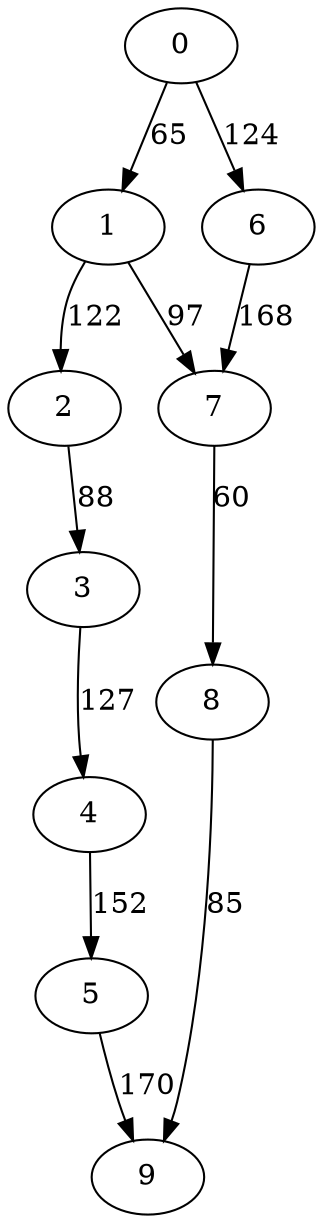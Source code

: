 digraph t10p2r5_9 {
0 -> 1 [ label = 65 ];
0 -> 6 [ label = 124 ];
1 -> 2 [ label = 122 ];
1 -> 7 [ label = 97 ];
2 -> 3 [ label = 88 ];
3 -> 4 [ label = 127 ];
4 -> 5 [ label = 152 ];
5 -> 9 [ label = 170 ];
6 -> 7 [ label = 168 ];
7 -> 8 [ label = 60 ];
8 -> 9 [ label = 85 ];
 }

